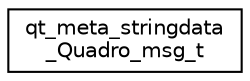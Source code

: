 digraph "Graphical Class Hierarchy"
{
  edge [fontname="Helvetica",fontsize="10",labelfontname="Helvetica",labelfontsize="10"];
  node [fontname="Helvetica",fontsize="10",shape=record];
  rankdir="LR";
  Node1 [label="qt_meta_stringdata\l_Quadro_msg_t",height=0.2,width=0.4,color="black", fillcolor="white", style="filled",URL="$structqt__meta__stringdata___quadro__msg__t.html"];
}
